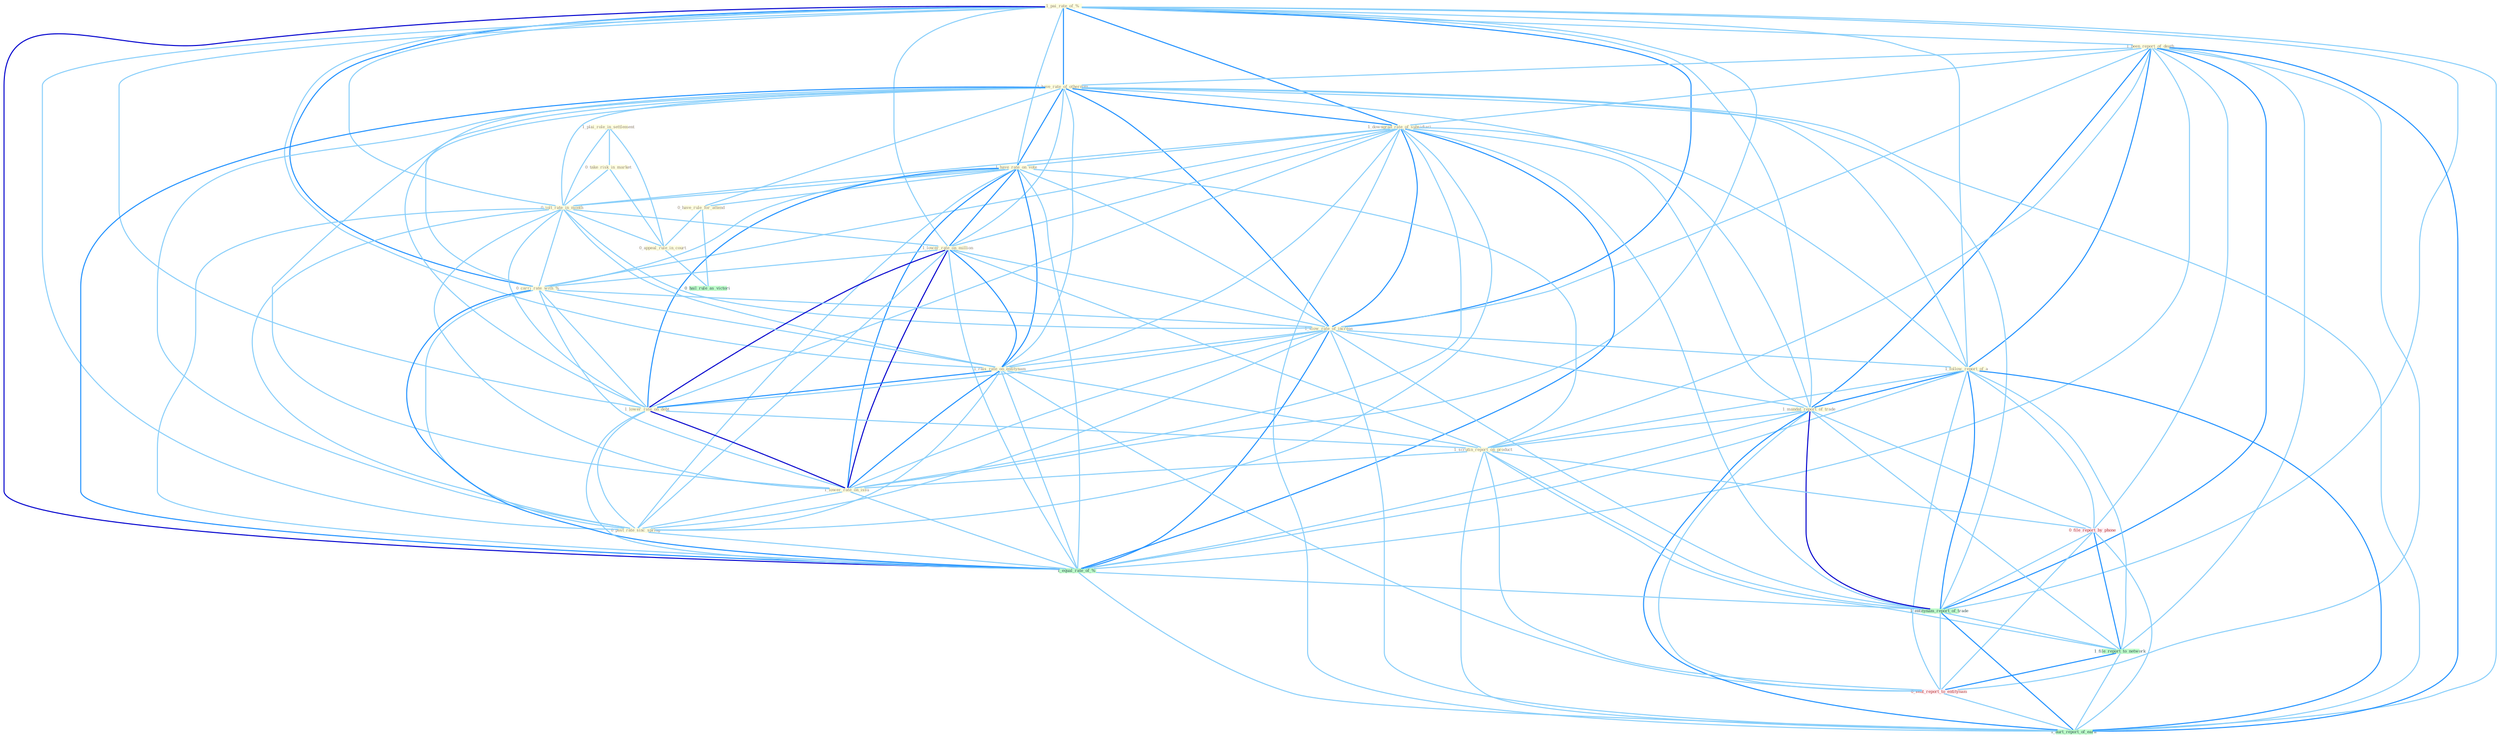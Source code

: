 Graph G{ 
    node
    [shape=polygon,style=filled,width=.5,height=.06,color="#BDFCC9",fixedsize=true,fontsize=4,
    fontcolor="#2f4f4f"];
    {node
    [color="#ffffe0", fontcolor="#8b7d6b"] "1_pai_rate_of_% " "1_plai_role_in_settlement " "1_been_report_of_death " "1_have_rate_of_othernum " "1_downgrad_rate_of_subsidiari " "1_have_rate_on_vote " "0_take_risk_in_market " "0_jolt_rate_in_month " "0_have_rule_for_attend " "1_lower_rate_on_million " "0_carri_rate_with_% " "1_slow_rate_of_increas " "1_rais_rate_on_entitynam " "1_follow_report_of_a " "0_appeal_rule_in_court " "1_mandat_report_of_trade " "1_lower_rate_on_debt " "1_scrutin_report_on_product " "1_lower_rate_on_issu " "0_post_rate_sinc_spring "}
{node [color="#fff0f5", fontcolor="#b22222"] "0_file_report_by_phone " "0_sent_report_to_entitynam "}
edge [color="#B0E2FF"];

	"1_pai_rate_of_% " -- "1_been_report_of_death " [w="1", color="#87cefa" ];
	"1_pai_rate_of_% " -- "1_have_rate_of_othernum " [w="2", color="#1e90ff" , len=0.8];
	"1_pai_rate_of_% " -- "1_downgrad_rate_of_subsidiari " [w="2", color="#1e90ff" , len=0.8];
	"1_pai_rate_of_% " -- "1_have_rate_on_vote " [w="1", color="#87cefa" ];
	"1_pai_rate_of_% " -- "0_jolt_rate_in_month " [w="1", color="#87cefa" ];
	"1_pai_rate_of_% " -- "1_lower_rate_on_million " [w="1", color="#87cefa" ];
	"1_pai_rate_of_% " -- "0_carri_rate_with_% " [w="2", color="#1e90ff" , len=0.8];
	"1_pai_rate_of_% " -- "1_slow_rate_of_increas " [w="2", color="#1e90ff" , len=0.8];
	"1_pai_rate_of_% " -- "1_rais_rate_on_entitynam " [w="1", color="#87cefa" ];
	"1_pai_rate_of_% " -- "1_follow_report_of_a " [w="1", color="#87cefa" ];
	"1_pai_rate_of_% " -- "1_mandat_report_of_trade " [w="1", color="#87cefa" ];
	"1_pai_rate_of_% " -- "1_lower_rate_on_debt " [w="1", color="#87cefa" ];
	"1_pai_rate_of_% " -- "1_lower_rate_on_issu " [w="1", color="#87cefa" ];
	"1_pai_rate_of_% " -- "0_post_rate_sinc_spring " [w="1", color="#87cefa" ];
	"1_pai_rate_of_% " -- "1_equal_rate_of_% " [w="3", color="#0000cd" , len=0.6];
	"1_pai_rate_of_% " -- "1_entitynam_report_of_trade " [w="1", color="#87cefa" ];
	"1_pai_rate_of_% " -- "1_hurt_report_of_earn " [w="1", color="#87cefa" ];
	"1_plai_role_in_settlement " -- "0_take_risk_in_market " [w="1", color="#87cefa" ];
	"1_plai_role_in_settlement " -- "0_jolt_rate_in_month " [w="1", color="#87cefa" ];
	"1_plai_role_in_settlement " -- "0_appeal_rule_in_court " [w="1", color="#87cefa" ];
	"1_been_report_of_death " -- "1_have_rate_of_othernum " [w="1", color="#87cefa" ];
	"1_been_report_of_death " -- "1_downgrad_rate_of_subsidiari " [w="1", color="#87cefa" ];
	"1_been_report_of_death " -- "1_slow_rate_of_increas " [w="1", color="#87cefa" ];
	"1_been_report_of_death " -- "1_follow_report_of_a " [w="2", color="#1e90ff" , len=0.8];
	"1_been_report_of_death " -- "1_mandat_report_of_trade " [w="2", color="#1e90ff" , len=0.8];
	"1_been_report_of_death " -- "1_scrutin_report_on_product " [w="1", color="#87cefa" ];
	"1_been_report_of_death " -- "0_file_report_by_phone " [w="1", color="#87cefa" ];
	"1_been_report_of_death " -- "1_equal_rate_of_% " [w="1", color="#87cefa" ];
	"1_been_report_of_death " -- "1_entitynam_report_of_trade " [w="2", color="#1e90ff" , len=0.8];
	"1_been_report_of_death " -- "1_file_report_to_network " [w="1", color="#87cefa" ];
	"1_been_report_of_death " -- "0_sent_report_to_entitynam " [w="1", color="#87cefa" ];
	"1_been_report_of_death " -- "1_hurt_report_of_earn " [w="2", color="#1e90ff" , len=0.8];
	"1_have_rate_of_othernum " -- "1_downgrad_rate_of_subsidiari " [w="2", color="#1e90ff" , len=0.8];
	"1_have_rate_of_othernum " -- "1_have_rate_on_vote " [w="2", color="#1e90ff" , len=0.8];
	"1_have_rate_of_othernum " -- "0_jolt_rate_in_month " [w="1", color="#87cefa" ];
	"1_have_rate_of_othernum " -- "0_have_rule_for_attend " [w="1", color="#87cefa" ];
	"1_have_rate_of_othernum " -- "1_lower_rate_on_million " [w="1", color="#87cefa" ];
	"1_have_rate_of_othernum " -- "0_carri_rate_with_% " [w="1", color="#87cefa" ];
	"1_have_rate_of_othernum " -- "1_slow_rate_of_increas " [w="2", color="#1e90ff" , len=0.8];
	"1_have_rate_of_othernum " -- "1_rais_rate_on_entitynam " [w="1", color="#87cefa" ];
	"1_have_rate_of_othernum " -- "1_follow_report_of_a " [w="1", color="#87cefa" ];
	"1_have_rate_of_othernum " -- "1_mandat_report_of_trade " [w="1", color="#87cefa" ];
	"1_have_rate_of_othernum " -- "1_lower_rate_on_debt " [w="1", color="#87cefa" ];
	"1_have_rate_of_othernum " -- "1_lower_rate_on_issu " [w="1", color="#87cefa" ];
	"1_have_rate_of_othernum " -- "0_post_rate_sinc_spring " [w="1", color="#87cefa" ];
	"1_have_rate_of_othernum " -- "1_equal_rate_of_% " [w="2", color="#1e90ff" , len=0.8];
	"1_have_rate_of_othernum " -- "1_entitynam_report_of_trade " [w="1", color="#87cefa" ];
	"1_have_rate_of_othernum " -- "1_hurt_report_of_earn " [w="1", color="#87cefa" ];
	"1_downgrad_rate_of_subsidiari " -- "1_have_rate_on_vote " [w="1", color="#87cefa" ];
	"1_downgrad_rate_of_subsidiari " -- "0_jolt_rate_in_month " [w="1", color="#87cefa" ];
	"1_downgrad_rate_of_subsidiari " -- "1_lower_rate_on_million " [w="1", color="#87cefa" ];
	"1_downgrad_rate_of_subsidiari " -- "0_carri_rate_with_% " [w="1", color="#87cefa" ];
	"1_downgrad_rate_of_subsidiari " -- "1_slow_rate_of_increas " [w="2", color="#1e90ff" , len=0.8];
	"1_downgrad_rate_of_subsidiari " -- "1_rais_rate_on_entitynam " [w="1", color="#87cefa" ];
	"1_downgrad_rate_of_subsidiari " -- "1_follow_report_of_a " [w="1", color="#87cefa" ];
	"1_downgrad_rate_of_subsidiari " -- "1_mandat_report_of_trade " [w="1", color="#87cefa" ];
	"1_downgrad_rate_of_subsidiari " -- "1_lower_rate_on_debt " [w="1", color="#87cefa" ];
	"1_downgrad_rate_of_subsidiari " -- "1_lower_rate_on_issu " [w="1", color="#87cefa" ];
	"1_downgrad_rate_of_subsidiari " -- "0_post_rate_sinc_spring " [w="1", color="#87cefa" ];
	"1_downgrad_rate_of_subsidiari " -- "1_equal_rate_of_% " [w="2", color="#1e90ff" , len=0.8];
	"1_downgrad_rate_of_subsidiari " -- "1_entitynam_report_of_trade " [w="1", color="#87cefa" ];
	"1_downgrad_rate_of_subsidiari " -- "1_hurt_report_of_earn " [w="1", color="#87cefa" ];
	"1_have_rate_on_vote " -- "0_jolt_rate_in_month " [w="1", color="#87cefa" ];
	"1_have_rate_on_vote " -- "0_have_rule_for_attend " [w="1", color="#87cefa" ];
	"1_have_rate_on_vote " -- "1_lower_rate_on_million " [w="2", color="#1e90ff" , len=0.8];
	"1_have_rate_on_vote " -- "0_carri_rate_with_% " [w="1", color="#87cefa" ];
	"1_have_rate_on_vote " -- "1_slow_rate_of_increas " [w="1", color="#87cefa" ];
	"1_have_rate_on_vote " -- "1_rais_rate_on_entitynam " [w="2", color="#1e90ff" , len=0.8];
	"1_have_rate_on_vote " -- "1_lower_rate_on_debt " [w="2", color="#1e90ff" , len=0.8];
	"1_have_rate_on_vote " -- "1_scrutin_report_on_product " [w="1", color="#87cefa" ];
	"1_have_rate_on_vote " -- "1_lower_rate_on_issu " [w="2", color="#1e90ff" , len=0.8];
	"1_have_rate_on_vote " -- "0_post_rate_sinc_spring " [w="1", color="#87cefa" ];
	"1_have_rate_on_vote " -- "1_equal_rate_of_% " [w="1", color="#87cefa" ];
	"0_take_risk_in_market " -- "0_jolt_rate_in_month " [w="1", color="#87cefa" ];
	"0_take_risk_in_market " -- "0_appeal_rule_in_court " [w="1", color="#87cefa" ];
	"0_jolt_rate_in_month " -- "1_lower_rate_on_million " [w="1", color="#87cefa" ];
	"0_jolt_rate_in_month " -- "0_carri_rate_with_% " [w="1", color="#87cefa" ];
	"0_jolt_rate_in_month " -- "1_slow_rate_of_increas " [w="1", color="#87cefa" ];
	"0_jolt_rate_in_month " -- "1_rais_rate_on_entitynam " [w="1", color="#87cefa" ];
	"0_jolt_rate_in_month " -- "0_appeal_rule_in_court " [w="1", color="#87cefa" ];
	"0_jolt_rate_in_month " -- "1_lower_rate_on_debt " [w="1", color="#87cefa" ];
	"0_jolt_rate_in_month " -- "1_lower_rate_on_issu " [w="1", color="#87cefa" ];
	"0_jolt_rate_in_month " -- "0_post_rate_sinc_spring " [w="1", color="#87cefa" ];
	"0_jolt_rate_in_month " -- "1_equal_rate_of_% " [w="1", color="#87cefa" ];
	"0_have_rule_for_attend " -- "0_appeal_rule_in_court " [w="1", color="#87cefa" ];
	"0_have_rule_for_attend " -- "0_hail_rule_as_victori " [w="1", color="#87cefa" ];
	"1_lower_rate_on_million " -- "0_carri_rate_with_% " [w="1", color="#87cefa" ];
	"1_lower_rate_on_million " -- "1_slow_rate_of_increas " [w="1", color="#87cefa" ];
	"1_lower_rate_on_million " -- "1_rais_rate_on_entitynam " [w="2", color="#1e90ff" , len=0.8];
	"1_lower_rate_on_million " -- "1_lower_rate_on_debt " [w="3", color="#0000cd" , len=0.6];
	"1_lower_rate_on_million " -- "1_scrutin_report_on_product " [w="1", color="#87cefa" ];
	"1_lower_rate_on_million " -- "1_lower_rate_on_issu " [w="3", color="#0000cd" , len=0.6];
	"1_lower_rate_on_million " -- "0_post_rate_sinc_spring " [w="1", color="#87cefa" ];
	"1_lower_rate_on_million " -- "1_equal_rate_of_% " [w="1", color="#87cefa" ];
	"0_carri_rate_with_% " -- "1_slow_rate_of_increas " [w="1", color="#87cefa" ];
	"0_carri_rate_with_% " -- "1_rais_rate_on_entitynam " [w="1", color="#87cefa" ];
	"0_carri_rate_with_% " -- "1_lower_rate_on_debt " [w="1", color="#87cefa" ];
	"0_carri_rate_with_% " -- "1_lower_rate_on_issu " [w="1", color="#87cefa" ];
	"0_carri_rate_with_% " -- "0_post_rate_sinc_spring " [w="1", color="#87cefa" ];
	"0_carri_rate_with_% " -- "1_equal_rate_of_% " [w="2", color="#1e90ff" , len=0.8];
	"1_slow_rate_of_increas " -- "1_rais_rate_on_entitynam " [w="1", color="#87cefa" ];
	"1_slow_rate_of_increas " -- "1_follow_report_of_a " [w="1", color="#87cefa" ];
	"1_slow_rate_of_increas " -- "1_mandat_report_of_trade " [w="1", color="#87cefa" ];
	"1_slow_rate_of_increas " -- "1_lower_rate_on_debt " [w="1", color="#87cefa" ];
	"1_slow_rate_of_increas " -- "1_lower_rate_on_issu " [w="1", color="#87cefa" ];
	"1_slow_rate_of_increas " -- "0_post_rate_sinc_spring " [w="1", color="#87cefa" ];
	"1_slow_rate_of_increas " -- "1_equal_rate_of_% " [w="2", color="#1e90ff" , len=0.8];
	"1_slow_rate_of_increas " -- "1_entitynam_report_of_trade " [w="1", color="#87cefa" ];
	"1_slow_rate_of_increas " -- "1_hurt_report_of_earn " [w="1", color="#87cefa" ];
	"1_rais_rate_on_entitynam " -- "1_lower_rate_on_debt " [w="2", color="#1e90ff" , len=0.8];
	"1_rais_rate_on_entitynam " -- "1_scrutin_report_on_product " [w="1", color="#87cefa" ];
	"1_rais_rate_on_entitynam " -- "1_lower_rate_on_issu " [w="2", color="#1e90ff" , len=0.8];
	"1_rais_rate_on_entitynam " -- "0_post_rate_sinc_spring " [w="1", color="#87cefa" ];
	"1_rais_rate_on_entitynam " -- "1_equal_rate_of_% " [w="1", color="#87cefa" ];
	"1_rais_rate_on_entitynam " -- "0_sent_report_to_entitynam " [w="1", color="#87cefa" ];
	"1_follow_report_of_a " -- "1_mandat_report_of_trade " [w="2", color="#1e90ff" , len=0.8];
	"1_follow_report_of_a " -- "1_scrutin_report_on_product " [w="1", color="#87cefa" ];
	"1_follow_report_of_a " -- "0_file_report_by_phone " [w="1", color="#87cefa" ];
	"1_follow_report_of_a " -- "1_equal_rate_of_% " [w="1", color="#87cefa" ];
	"1_follow_report_of_a " -- "1_entitynam_report_of_trade " [w="2", color="#1e90ff" , len=0.8];
	"1_follow_report_of_a " -- "1_file_report_to_network " [w="1", color="#87cefa" ];
	"1_follow_report_of_a " -- "0_sent_report_to_entitynam " [w="1", color="#87cefa" ];
	"1_follow_report_of_a " -- "1_hurt_report_of_earn " [w="2", color="#1e90ff" , len=0.8];
	"0_appeal_rule_in_court " -- "0_hail_rule_as_victori " [w="1", color="#87cefa" ];
	"1_mandat_report_of_trade " -- "1_scrutin_report_on_product " [w="1", color="#87cefa" ];
	"1_mandat_report_of_trade " -- "0_file_report_by_phone " [w="1", color="#87cefa" ];
	"1_mandat_report_of_trade " -- "1_equal_rate_of_% " [w="1", color="#87cefa" ];
	"1_mandat_report_of_trade " -- "1_entitynam_report_of_trade " [w="3", color="#0000cd" , len=0.6];
	"1_mandat_report_of_trade " -- "1_file_report_to_network " [w="1", color="#87cefa" ];
	"1_mandat_report_of_trade " -- "0_sent_report_to_entitynam " [w="1", color="#87cefa" ];
	"1_mandat_report_of_trade " -- "1_hurt_report_of_earn " [w="2", color="#1e90ff" , len=0.8];
	"1_lower_rate_on_debt " -- "1_scrutin_report_on_product " [w="1", color="#87cefa" ];
	"1_lower_rate_on_debt " -- "1_lower_rate_on_issu " [w="3", color="#0000cd" , len=0.6];
	"1_lower_rate_on_debt " -- "0_post_rate_sinc_spring " [w="1", color="#87cefa" ];
	"1_lower_rate_on_debt " -- "1_equal_rate_of_% " [w="1", color="#87cefa" ];
	"1_scrutin_report_on_product " -- "1_lower_rate_on_issu " [w="1", color="#87cefa" ];
	"1_scrutin_report_on_product " -- "0_file_report_by_phone " [w="1", color="#87cefa" ];
	"1_scrutin_report_on_product " -- "1_entitynam_report_of_trade " [w="1", color="#87cefa" ];
	"1_scrutin_report_on_product " -- "1_file_report_to_network " [w="1", color="#87cefa" ];
	"1_scrutin_report_on_product " -- "0_sent_report_to_entitynam " [w="1", color="#87cefa" ];
	"1_scrutin_report_on_product " -- "1_hurt_report_of_earn " [w="1", color="#87cefa" ];
	"1_lower_rate_on_issu " -- "0_post_rate_sinc_spring " [w="1", color="#87cefa" ];
	"1_lower_rate_on_issu " -- "1_equal_rate_of_% " [w="1", color="#87cefa" ];
	"0_post_rate_sinc_spring " -- "1_equal_rate_of_% " [w="1", color="#87cefa" ];
	"0_file_report_by_phone " -- "1_entitynam_report_of_trade " [w="1", color="#87cefa" ];
	"0_file_report_by_phone " -- "1_file_report_to_network " [w="2", color="#1e90ff" , len=0.8];
	"0_file_report_by_phone " -- "0_sent_report_to_entitynam " [w="1", color="#87cefa" ];
	"0_file_report_by_phone " -- "1_hurt_report_of_earn " [w="1", color="#87cefa" ];
	"1_equal_rate_of_% " -- "1_entitynam_report_of_trade " [w="1", color="#87cefa" ];
	"1_equal_rate_of_% " -- "1_hurt_report_of_earn " [w="1", color="#87cefa" ];
	"1_entitynam_report_of_trade " -- "1_file_report_to_network " [w="1", color="#87cefa" ];
	"1_entitynam_report_of_trade " -- "0_sent_report_to_entitynam " [w="1", color="#87cefa" ];
	"1_entitynam_report_of_trade " -- "1_hurt_report_of_earn " [w="2", color="#1e90ff" , len=0.8];
	"1_file_report_to_network " -- "0_sent_report_to_entitynam " [w="2", color="#1e90ff" , len=0.8];
	"1_file_report_to_network " -- "1_hurt_report_of_earn " [w="1", color="#87cefa" ];
	"0_sent_report_to_entitynam " -- "1_hurt_report_of_earn " [w="1", color="#87cefa" ];
}